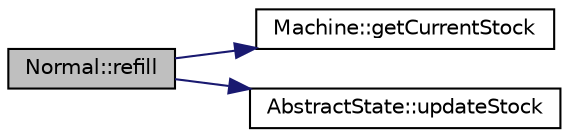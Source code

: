 digraph "Normal::refill"
{
 // LATEX_PDF_SIZE
  edge [fontname="Helvetica",fontsize="10",labelfontname="Helvetica",labelfontsize="10"];
  node [fontname="Helvetica",fontsize="10",shape=record];
  rankdir="LR";
  Node1 [label="Normal::refill",height=0.2,width=0.4,color="black", fillcolor="grey75", style="filled", fontcolor="black",tooltip=" "];
  Node1 -> Node2 [color="midnightblue",fontsize="10",style="solid",fontname="Helvetica"];
  Node2 [label="Machine::getCurrentStock",height=0.2,width=0.4,color="black", fillcolor="white", style="filled",URL="$classMachine.html#a2f4e635d0b36b24ffbec50b47a59eb1d",tooltip=" "];
  Node1 -> Node3 [color="midnightblue",fontsize="10",style="solid",fontname="Helvetica"];
  Node3 [label="AbstractState::updateStock",height=0.2,width=0.4,color="black", fillcolor="white", style="filled",URL="$classAbstractState.html#a9000442e065c9c9263b946276236e45c",tooltip=" "];
}
